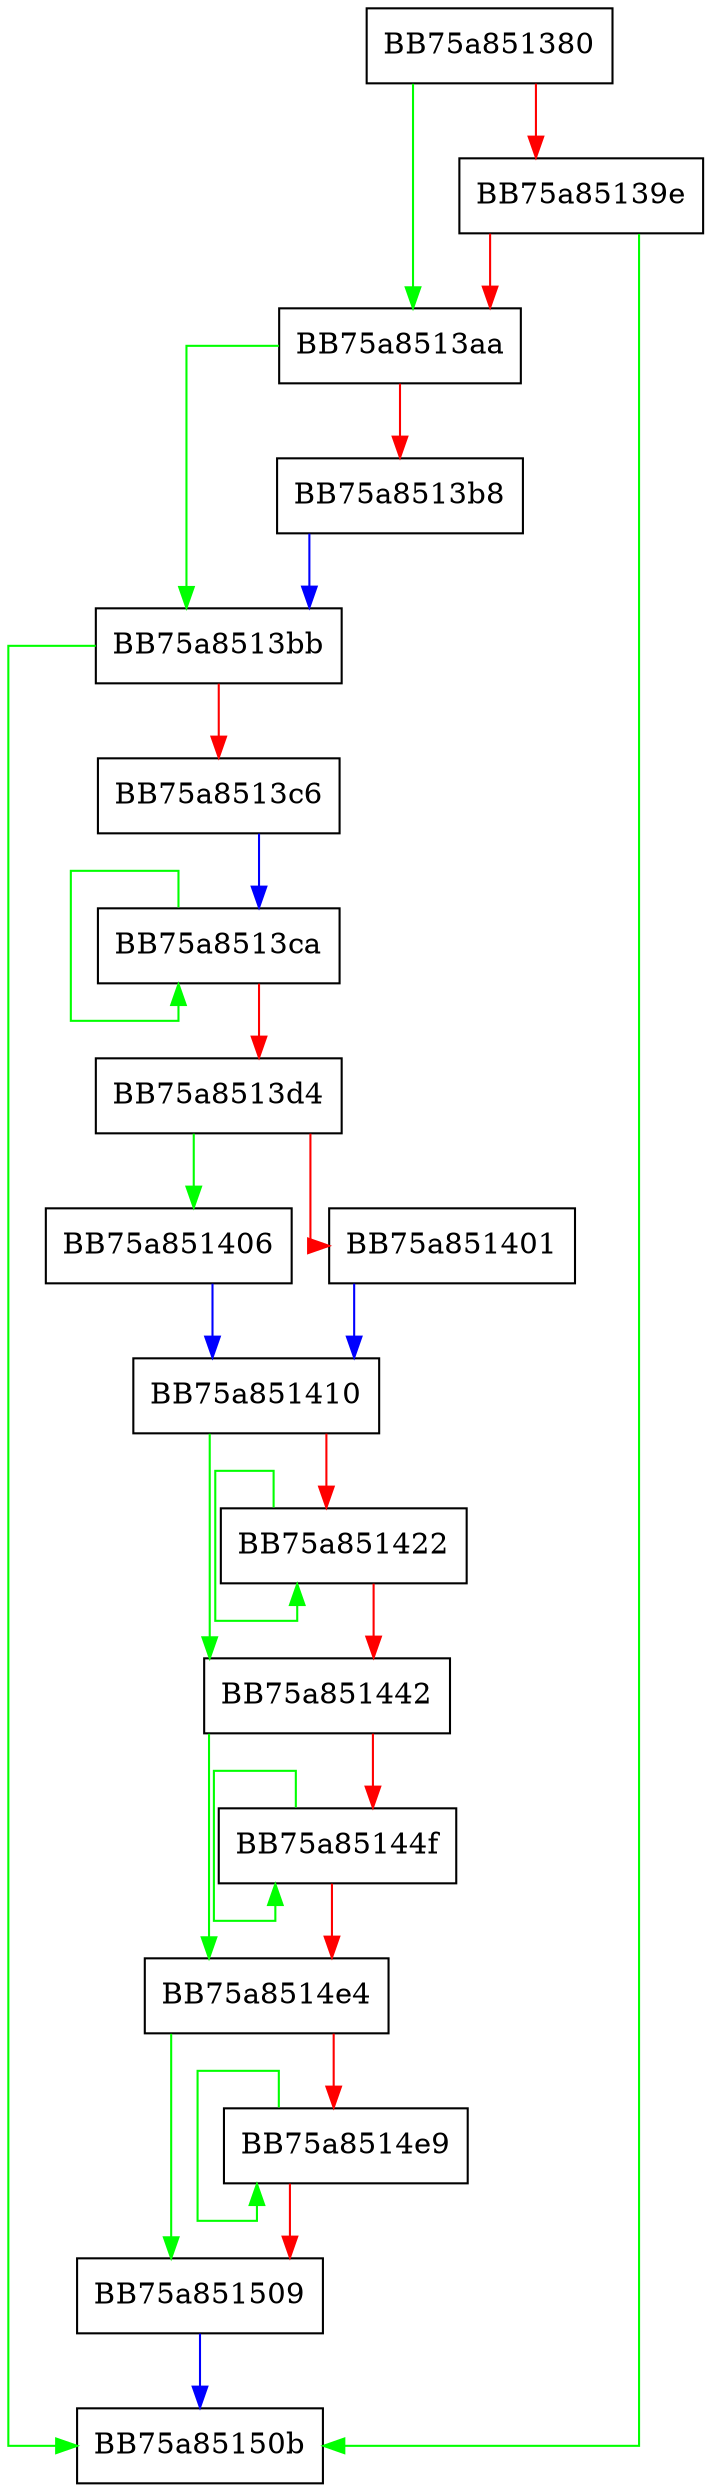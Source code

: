 digraph UpdateUniqueId {
  node [shape="box"];
  graph [splines=ortho];
  BB75a851380 -> BB75a8513aa [color="green"];
  BB75a851380 -> BB75a85139e [color="red"];
  BB75a85139e -> BB75a85150b [color="green"];
  BB75a85139e -> BB75a8513aa [color="red"];
  BB75a8513aa -> BB75a8513bb [color="green"];
  BB75a8513aa -> BB75a8513b8 [color="red"];
  BB75a8513b8 -> BB75a8513bb [color="blue"];
  BB75a8513bb -> BB75a85150b [color="green"];
  BB75a8513bb -> BB75a8513c6 [color="red"];
  BB75a8513c6 -> BB75a8513ca [color="blue"];
  BB75a8513ca -> BB75a8513ca [color="green"];
  BB75a8513ca -> BB75a8513d4 [color="red"];
  BB75a8513d4 -> BB75a851406 [color="green"];
  BB75a8513d4 -> BB75a851401 [color="red"];
  BB75a851401 -> BB75a851410 [color="blue"];
  BB75a851406 -> BB75a851410 [color="blue"];
  BB75a851410 -> BB75a851442 [color="green"];
  BB75a851410 -> BB75a851422 [color="red"];
  BB75a851422 -> BB75a851422 [color="green"];
  BB75a851422 -> BB75a851442 [color="red"];
  BB75a851442 -> BB75a8514e4 [color="green"];
  BB75a851442 -> BB75a85144f [color="red"];
  BB75a85144f -> BB75a85144f [color="green"];
  BB75a85144f -> BB75a8514e4 [color="red"];
  BB75a8514e4 -> BB75a851509 [color="green"];
  BB75a8514e4 -> BB75a8514e9 [color="red"];
  BB75a8514e9 -> BB75a8514e9 [color="green"];
  BB75a8514e9 -> BB75a851509 [color="red"];
  BB75a851509 -> BB75a85150b [color="blue"];
}